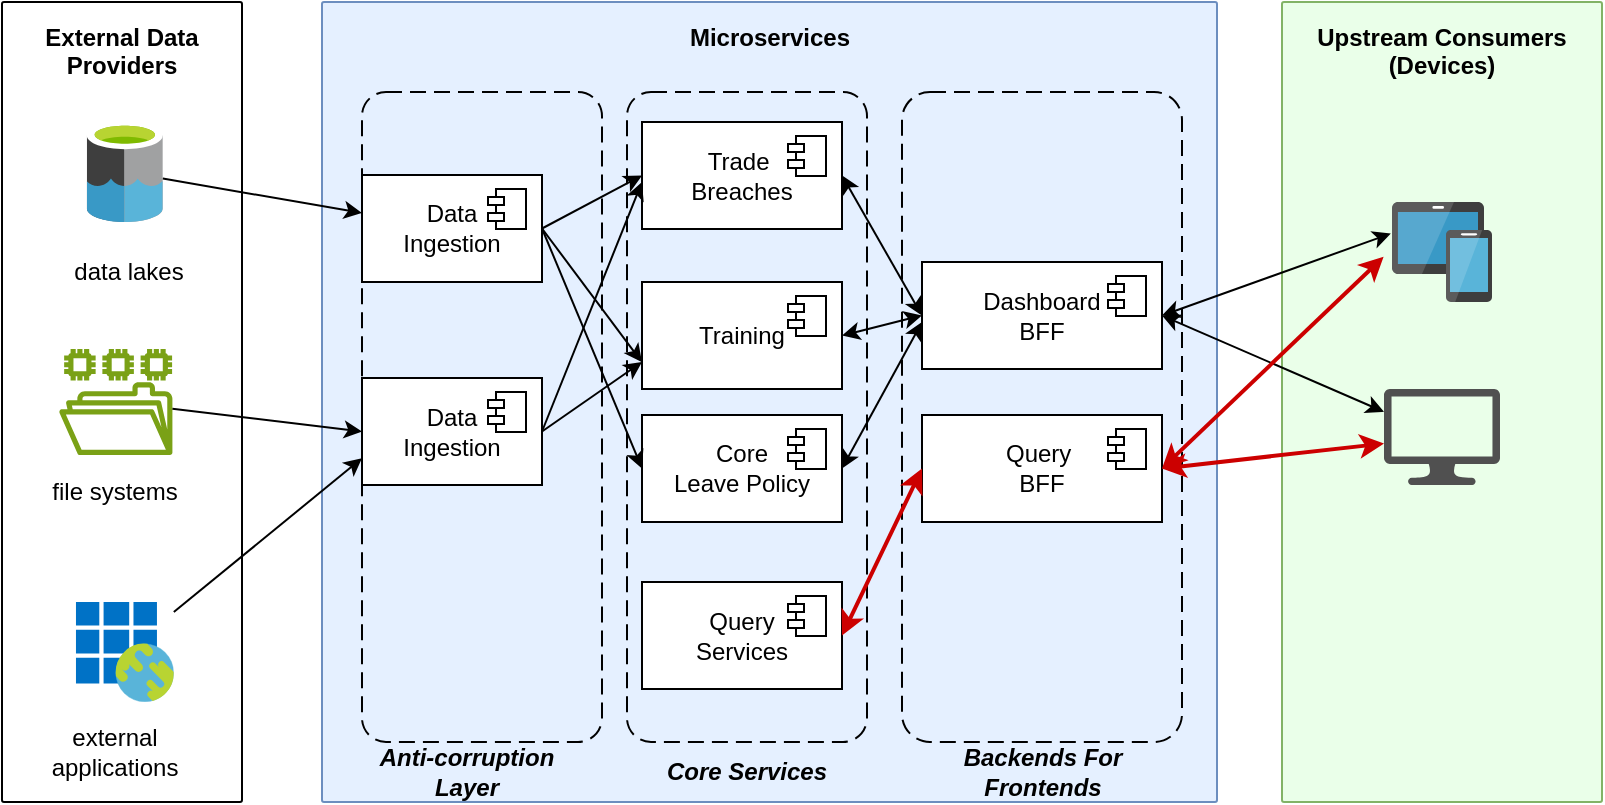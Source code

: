 <mxfile version="24.7.8">
  <diagram name="Page-1" id="pJqnVy787Em578ADHsbe">
    <mxGraphModel dx="1043" dy="506" grid="1" gridSize="10" guides="1" tooltips="1" connect="1" arrows="1" fold="1" page="1" pageScale="1" pageWidth="850" pageHeight="1100" math="0" shadow="0">
      <root>
        <mxCell id="0" />
        <mxCell id="1" parent="0" />
        <mxCell id="h88qQsgsFQjgbhfBecmg-11" value="&lt;b&gt;&lt;font color=&quot;#000000&quot;&gt;External Data&lt;br&gt;Providers&lt;/font&gt;&lt;/b&gt;" style="sketch=0;points=[[0,0,0],[0.25,0,0],[0.5,0,0],[0.75,0,0],[1,0,0],[1,0.25,0],[1,0.5,0],[1,0.75,0],[1,1,0],[0.75,1,0],[0.5,1,0],[0.25,1,0],[0,1,0],[0,0.75,0],[0,0.5,0],[0,0.25,0]];rounded=1;absoluteArcSize=1;arcSize=2;html=1;shadow=0;dashed=0;fontSize=12;align=center;verticalAlign=top;spacing=10;spacingTop=-4;whiteSpace=wrap;" vertex="1" parent="1">
          <mxGeometry x="40" y="40" width="120" height="400" as="geometry" />
        </mxCell>
        <mxCell id="h88qQsgsFQjgbhfBecmg-13" value="" style="image;sketch=0;aspect=fixed;html=1;points=[];align=center;fontSize=12;image=img/lib/mscae/Data_Lake.svg;" vertex="1" parent="1">
          <mxGeometry x="82.41" y="100" width="38" height="50" as="geometry" />
        </mxCell>
        <mxCell id="h88qQsgsFQjgbhfBecmg-14" value="" style="sketch=0;outlineConnect=0;fontColor=#232F3E;gradientColor=none;fillColor=#7AA116;strokeColor=none;dashed=0;verticalLabelPosition=bottom;verticalAlign=top;align=center;html=1;fontSize=12;fontStyle=0;aspect=fixed;pointerEvents=1;shape=mxgraph.aws4.file_system;" vertex="1" parent="1">
          <mxGeometry x="68.59" y="213.5" width="56.63" height="53" as="geometry" />
        </mxCell>
        <mxCell id="h88qQsgsFQjgbhfBecmg-16" value="external applications" style="text;html=1;align=center;verticalAlign=middle;whiteSpace=wrap;rounded=0;" vertex="1" parent="1">
          <mxGeometry x="62.41" y="400" width="69" height="30" as="geometry" />
        </mxCell>
        <mxCell id="h88qQsgsFQjgbhfBecmg-17" value="" style="image;sketch=0;aspect=fixed;html=1;points=[];align=center;fontSize=12;image=img/lib/mscae/Enterprise_Applications.svg;" vertex="1" parent="1">
          <mxGeometry x="76.91" y="340" width="49" height="50" as="geometry" />
        </mxCell>
        <mxCell id="h88qQsgsFQjgbhfBecmg-19" value="file systems" style="text;html=1;align=center;verticalAlign=middle;whiteSpace=wrap;rounded=0;" vertex="1" parent="1">
          <mxGeometry x="62.41" y="270" width="69" height="30" as="geometry" />
        </mxCell>
        <mxCell id="h88qQsgsFQjgbhfBecmg-20" value="data lakes" style="text;html=1;align=center;verticalAlign=middle;whiteSpace=wrap;rounded=0;" vertex="1" parent="1">
          <mxGeometry x="68.59" y="160" width="69" height="30" as="geometry" />
        </mxCell>
        <mxCell id="h88qQsgsFQjgbhfBecmg-21" value="&lt;b&gt;&lt;font color=&quot;#000000&quot;&gt;Upstream Consumers&lt;/font&gt;&lt;/b&gt;&lt;div&gt;&lt;b&gt;&lt;font color=&quot;#000000&quot;&gt;(Devices)&lt;/font&gt;&lt;/b&gt;&lt;/div&gt;" style="sketch=0;points=[[0,0,0],[0.25,0,0],[0.5,0,0],[0.75,0,0],[1,0,0],[1,0.25,0],[1,0.5,0],[1,0.75,0],[1,1,0],[0.75,1,0],[0.5,1,0],[0.25,1,0],[0,1,0],[0,0.75,0],[0,0.5,0],[0,0.25,0]];rounded=1;absoluteArcSize=1;arcSize=2;html=1;strokeColor=#82b366;shadow=0;dashed=0;fontSize=12;align=center;verticalAlign=top;spacing=10;spacingTop=-4;whiteSpace=wrap;fillColor=#EAFFE9;" vertex="1" parent="1">
          <mxGeometry x="680" y="40" width="160" height="400" as="geometry" />
        </mxCell>
        <mxCell id="h88qQsgsFQjgbhfBecmg-22" value="&lt;b&gt;&lt;font color=&quot;#000000&quot;&gt;Microservices&lt;/font&gt;&lt;/b&gt;" style="sketch=0;points=[[0,0,0],[0.25,0,0],[0.5,0,0],[0.75,0,0],[1,0,0],[1,0.25,0],[1,0.5,0],[1,0.75,0],[1,1,0],[0.75,1,0],[0.5,1,0],[0.25,1,0],[0,1,0],[0,0.75,0],[0,0.5,0],[0,0.25,0]];rounded=1;absoluteArcSize=1;arcSize=2;html=1;strokeColor=#6c8ebf;shadow=0;dashed=0;fontSize=12;align=center;verticalAlign=top;spacing=10;spacingTop=-4;whiteSpace=wrap;fillColor=#E5F0FF;" vertex="1" parent="1">
          <mxGeometry x="200" y="40" width="447.5" height="400" as="geometry" />
        </mxCell>
        <mxCell id="h88qQsgsFQjgbhfBecmg-24" value="" style="image;sketch=0;aspect=fixed;html=1;points=[];align=center;fontSize=12;image=img/lib/mscae/Devices_Groups.svg;" vertex="1" parent="1">
          <mxGeometry x="735" y="140" width="50" height="50" as="geometry" />
        </mxCell>
        <mxCell id="h88qQsgsFQjgbhfBecmg-25" value="" style="sketch=0;pointerEvents=1;shadow=0;dashed=0;html=1;strokeColor=none;fillColor=#505050;labelPosition=center;verticalLabelPosition=bottom;verticalAlign=top;outlineConnect=0;align=center;shape=mxgraph.office.devices.lcd_monitor;" vertex="1" parent="1">
          <mxGeometry x="731" y="233.5" width="58" height="48" as="geometry" />
        </mxCell>
        <mxCell id="h88qQsgsFQjgbhfBecmg-28" value="Data&lt;div&gt;Ingestion&lt;/div&gt;" style="html=1;dropTarget=0;whiteSpace=wrap;" vertex="1" parent="1">
          <mxGeometry x="220" y="126.5" width="90" height="53.5" as="geometry" />
        </mxCell>
        <mxCell id="h88qQsgsFQjgbhfBecmg-29" value="" style="shape=module;jettyWidth=8;jettyHeight=4;" vertex="1" parent="h88qQsgsFQjgbhfBecmg-28">
          <mxGeometry x="1" width="19" height="20" relative="1" as="geometry">
            <mxPoint x="-27" y="7" as="offset" />
          </mxGeometry>
        </mxCell>
        <mxCell id="h88qQsgsFQjgbhfBecmg-30" value="Trade&amp;nbsp;&lt;div&gt;Breaches&lt;/div&gt;" style="html=1;dropTarget=0;whiteSpace=wrap;" vertex="1" parent="1">
          <mxGeometry x="360" y="100" width="100" height="53.5" as="geometry" />
        </mxCell>
        <mxCell id="h88qQsgsFQjgbhfBecmg-31" value="" style="shape=module;jettyWidth=8;jettyHeight=4;" vertex="1" parent="h88qQsgsFQjgbhfBecmg-30">
          <mxGeometry x="1" width="19" height="20" relative="1" as="geometry">
            <mxPoint x="-27" y="7" as="offset" />
          </mxGeometry>
        </mxCell>
        <mxCell id="h88qQsgsFQjgbhfBecmg-32" value="Training" style="html=1;dropTarget=0;whiteSpace=wrap;" vertex="1" parent="1">
          <mxGeometry x="360" y="180" width="100" height="53.5" as="geometry" />
        </mxCell>
        <mxCell id="h88qQsgsFQjgbhfBecmg-33" value="" style="shape=module;jettyWidth=8;jettyHeight=4;" vertex="1" parent="h88qQsgsFQjgbhfBecmg-32">
          <mxGeometry x="1" width="19" height="20" relative="1" as="geometry">
            <mxPoint x="-27" y="7" as="offset" />
          </mxGeometry>
        </mxCell>
        <mxCell id="h88qQsgsFQjgbhfBecmg-34" value="Core&lt;div&gt;Leave Policy&lt;/div&gt;" style="html=1;dropTarget=0;whiteSpace=wrap;" vertex="1" parent="1">
          <mxGeometry x="360" y="246.5" width="100" height="53.5" as="geometry" />
        </mxCell>
        <mxCell id="h88qQsgsFQjgbhfBecmg-35" value="" style="shape=module;jettyWidth=8;jettyHeight=4;" vertex="1" parent="h88qQsgsFQjgbhfBecmg-34">
          <mxGeometry x="1" width="19" height="20" relative="1" as="geometry">
            <mxPoint x="-27" y="7" as="offset" />
          </mxGeometry>
        </mxCell>
        <mxCell id="h88qQsgsFQjgbhfBecmg-36" value="&lt;div&gt;Dashboard&lt;/div&gt;&lt;div&gt;BFF&lt;/div&gt;" style="html=1;dropTarget=0;whiteSpace=wrap;" vertex="1" parent="1">
          <mxGeometry x="500" y="170" width="120" height="53.5" as="geometry" />
        </mxCell>
        <mxCell id="h88qQsgsFQjgbhfBecmg-37" value="" style="shape=module;jettyWidth=8;jettyHeight=4;" vertex="1" parent="h88qQsgsFQjgbhfBecmg-36">
          <mxGeometry x="1" width="19" height="20" relative="1" as="geometry">
            <mxPoint x="-27" y="7" as="offset" />
          </mxGeometry>
        </mxCell>
        <mxCell id="h88qQsgsFQjgbhfBecmg-38" value="Query&amp;nbsp;&lt;div&gt;BFF&lt;/div&gt;" style="html=1;dropTarget=0;whiteSpace=wrap;" vertex="1" parent="1">
          <mxGeometry x="500" y="246.5" width="120" height="53.5" as="geometry" />
        </mxCell>
        <mxCell id="h88qQsgsFQjgbhfBecmg-39" value="" style="shape=module;jettyWidth=8;jettyHeight=4;" vertex="1" parent="h88qQsgsFQjgbhfBecmg-38">
          <mxGeometry x="1" width="19" height="20" relative="1" as="geometry">
            <mxPoint x="-27" y="7" as="offset" />
          </mxGeometry>
        </mxCell>
        <mxCell id="h88qQsgsFQjgbhfBecmg-40" value="Query&lt;div&gt;Services&lt;/div&gt;" style="html=1;dropTarget=0;whiteSpace=wrap;" vertex="1" parent="1">
          <mxGeometry x="360" y="330" width="100" height="53.5" as="geometry" />
        </mxCell>
        <mxCell id="h88qQsgsFQjgbhfBecmg-41" value="" style="shape=module;jettyWidth=8;jettyHeight=4;" vertex="1" parent="h88qQsgsFQjgbhfBecmg-40">
          <mxGeometry x="1" width="19" height="20" relative="1" as="geometry">
            <mxPoint x="-27" y="7" as="offset" />
          </mxGeometry>
        </mxCell>
        <mxCell id="h88qQsgsFQjgbhfBecmg-42" value="Data&lt;div&gt;Ingestion&lt;/div&gt;" style="html=1;dropTarget=0;whiteSpace=wrap;" vertex="1" parent="1">
          <mxGeometry x="220" y="228" width="90" height="53.5" as="geometry" />
        </mxCell>
        <mxCell id="h88qQsgsFQjgbhfBecmg-43" value="" style="shape=module;jettyWidth=8;jettyHeight=4;" vertex="1" parent="h88qQsgsFQjgbhfBecmg-42">
          <mxGeometry x="1" width="19" height="20" relative="1" as="geometry">
            <mxPoint x="-27" y="7" as="offset" />
          </mxGeometry>
        </mxCell>
        <mxCell id="h88qQsgsFQjgbhfBecmg-45" value="" style="rounded=1;arcSize=10;dashed=1;strokeColor=#000000;fillColor=none;gradientColor=none;dashPattern=8 4;strokeWidth=1;" vertex="1" parent="1">
          <mxGeometry x="490" y="85" width="140" height="325" as="geometry" />
        </mxCell>
        <mxCell id="h88qQsgsFQjgbhfBecmg-46" value="" style="rounded=1;arcSize=10;dashed=1;strokeColor=#000000;fillColor=none;gradientColor=none;dashPattern=8 4;strokeWidth=1;" vertex="1" parent="1">
          <mxGeometry x="352.5" y="85" width="120" height="325" as="geometry" />
        </mxCell>
        <mxCell id="h88qQsgsFQjgbhfBecmg-47" value="" style="rounded=1;arcSize=10;dashed=1;strokeColor=#000000;fillColor=none;gradientColor=none;dashPattern=8 4;strokeWidth=1;" vertex="1" parent="1">
          <mxGeometry x="220" y="85" width="120" height="325" as="geometry" />
        </mxCell>
        <mxCell id="h88qQsgsFQjgbhfBecmg-48" value="&lt;i&gt;&lt;b&gt;Anti-corruption&lt;/b&gt;&lt;/i&gt;&lt;div&gt;&lt;i&gt;&lt;b&gt;Layer&lt;/b&gt;&lt;/i&gt;&lt;/div&gt;" style="text;html=1;align=center;verticalAlign=middle;whiteSpace=wrap;rounded=0;" vertex="1" parent="1">
          <mxGeometry x="220" y="410" width="105" height="30" as="geometry" />
        </mxCell>
        <mxCell id="h88qQsgsFQjgbhfBecmg-50" value="&lt;b&gt;&lt;i&gt;Backends For&lt;/i&gt;&lt;/b&gt;&lt;div&gt;&lt;b&gt;&lt;i&gt;Frontends&lt;/i&gt;&lt;/b&gt;&lt;/div&gt;" style="text;html=1;align=center;verticalAlign=middle;whiteSpace=wrap;rounded=0;" vertex="1" parent="1">
          <mxGeometry x="507.5" y="410" width="105" height="30" as="geometry" />
        </mxCell>
        <mxCell id="h88qQsgsFQjgbhfBecmg-51" value="" style="endArrow=classic;html=1;rounded=0;" edge="1" parent="1" source="h88qQsgsFQjgbhfBecmg-13" target="h88qQsgsFQjgbhfBecmg-28">
          <mxGeometry width="50" height="50" relative="1" as="geometry">
            <mxPoint x="410" y="290" as="sourcePoint" />
            <mxPoint x="460" y="240" as="targetPoint" />
          </mxGeometry>
        </mxCell>
        <mxCell id="h88qQsgsFQjgbhfBecmg-52" value="" style="endArrow=classic;html=1;rounded=0;entryX=0;entryY=0.5;entryDx=0;entryDy=0;" edge="1" parent="1" source="h88qQsgsFQjgbhfBecmg-14" target="h88qQsgsFQjgbhfBecmg-42">
          <mxGeometry width="50" height="50" relative="1" as="geometry">
            <mxPoint x="410" y="290" as="sourcePoint" />
            <mxPoint x="460" y="240" as="targetPoint" />
          </mxGeometry>
        </mxCell>
        <mxCell id="h88qQsgsFQjgbhfBecmg-53" value="" style="endArrow=classic;html=1;rounded=0;entryX=0;entryY=0.75;entryDx=0;entryDy=0;" edge="1" parent="1" source="h88qQsgsFQjgbhfBecmg-17" target="h88qQsgsFQjgbhfBecmg-42">
          <mxGeometry width="50" height="50" relative="1" as="geometry">
            <mxPoint x="410" y="290" as="sourcePoint" />
            <mxPoint x="460" y="240" as="targetPoint" />
          </mxGeometry>
        </mxCell>
        <mxCell id="h88qQsgsFQjgbhfBecmg-54" value="" style="endArrow=classic;html=1;rounded=0;exitX=1;exitY=0.5;exitDx=0;exitDy=0;entryX=0;entryY=0.5;entryDx=0;entryDy=0;" edge="1" parent="1" source="h88qQsgsFQjgbhfBecmg-28" target="h88qQsgsFQjgbhfBecmg-30">
          <mxGeometry width="50" height="50" relative="1" as="geometry">
            <mxPoint x="410" y="290" as="sourcePoint" />
            <mxPoint x="460" y="240" as="targetPoint" />
          </mxGeometry>
        </mxCell>
        <mxCell id="h88qQsgsFQjgbhfBecmg-55" value="" style="endArrow=classic;html=1;rounded=0;exitX=1;exitY=0.5;exitDx=0;exitDy=0;entryX=0;entryY=0.75;entryDx=0;entryDy=0;" edge="1" parent="1" source="h88qQsgsFQjgbhfBecmg-28" target="h88qQsgsFQjgbhfBecmg-32">
          <mxGeometry width="50" height="50" relative="1" as="geometry">
            <mxPoint x="410" y="290" as="sourcePoint" />
            <mxPoint x="460" y="240" as="targetPoint" />
          </mxGeometry>
        </mxCell>
        <mxCell id="h88qQsgsFQjgbhfBecmg-58" value="" style="endArrow=classic;html=1;rounded=0;exitX=1;exitY=0.5;exitDx=0;exitDy=0;entryX=0;entryY=0.5;entryDx=0;entryDy=0;" edge="1" parent="1" source="h88qQsgsFQjgbhfBecmg-28" target="h88qQsgsFQjgbhfBecmg-34">
          <mxGeometry width="50" height="50" relative="1" as="geometry">
            <mxPoint x="410" y="290" as="sourcePoint" />
            <mxPoint x="460" y="240" as="targetPoint" />
          </mxGeometry>
        </mxCell>
        <mxCell id="h88qQsgsFQjgbhfBecmg-59" value="" style="endArrow=classic;html=1;rounded=0;exitX=1;exitY=0.5;exitDx=0;exitDy=0;" edge="1" parent="1" source="h88qQsgsFQjgbhfBecmg-42">
          <mxGeometry width="50" height="50" relative="1" as="geometry">
            <mxPoint x="410" y="290" as="sourcePoint" />
            <mxPoint x="360" y="130" as="targetPoint" />
          </mxGeometry>
        </mxCell>
        <mxCell id="h88qQsgsFQjgbhfBecmg-60" value="" style="endArrow=classic;html=1;rounded=0;exitX=1;exitY=0.5;exitDx=0;exitDy=0;" edge="1" parent="1" source="h88qQsgsFQjgbhfBecmg-42">
          <mxGeometry width="50" height="50" relative="1" as="geometry">
            <mxPoint x="410" y="290" as="sourcePoint" />
            <mxPoint x="360" y="220" as="targetPoint" />
          </mxGeometry>
        </mxCell>
        <mxCell id="h88qQsgsFQjgbhfBecmg-62" value="" style="endArrow=classic;startArrow=classic;html=1;rounded=0;entryX=1;entryY=0.5;entryDx=0;entryDy=0;exitX=0;exitY=0.5;exitDx=0;exitDy=0;" edge="1" parent="1" source="h88qQsgsFQjgbhfBecmg-36" target="h88qQsgsFQjgbhfBecmg-30">
          <mxGeometry width="50" height="50" relative="1" as="geometry">
            <mxPoint x="410" y="290" as="sourcePoint" />
            <mxPoint x="460" y="240" as="targetPoint" />
          </mxGeometry>
        </mxCell>
        <mxCell id="h88qQsgsFQjgbhfBecmg-63" value="" style="endArrow=classic;startArrow=classic;html=1;rounded=0;entryX=0;entryY=0.5;entryDx=0;entryDy=0;exitX=1;exitY=0.5;exitDx=0;exitDy=0;" edge="1" parent="1" source="h88qQsgsFQjgbhfBecmg-32" target="h88qQsgsFQjgbhfBecmg-36">
          <mxGeometry width="50" height="50" relative="1" as="geometry">
            <mxPoint x="410" y="290" as="sourcePoint" />
            <mxPoint x="460" y="240" as="targetPoint" />
          </mxGeometry>
        </mxCell>
        <mxCell id="h88qQsgsFQjgbhfBecmg-64" value="" style="endArrow=classic;startArrow=classic;html=1;rounded=0;exitX=1;exitY=0.5;exitDx=0;exitDy=0;" edge="1" parent="1" source="h88qQsgsFQjgbhfBecmg-34">
          <mxGeometry width="50" height="50" relative="1" as="geometry">
            <mxPoint x="410" y="290" as="sourcePoint" />
            <mxPoint x="500" y="200" as="targetPoint" />
          </mxGeometry>
        </mxCell>
        <mxCell id="h88qQsgsFQjgbhfBecmg-66" value="" style="endArrow=classic;startArrow=classic;html=1;rounded=0;exitX=1;exitY=0.5;exitDx=0;exitDy=0;entryX=0;entryY=0.5;entryDx=0;entryDy=0;strokeColor=#CC0000;strokeWidth=2;" edge="1" parent="1" source="h88qQsgsFQjgbhfBecmg-40" target="h88qQsgsFQjgbhfBecmg-38">
          <mxGeometry width="50" height="50" relative="1" as="geometry">
            <mxPoint x="410" y="290" as="sourcePoint" />
            <mxPoint x="460" y="240" as="targetPoint" />
          </mxGeometry>
        </mxCell>
        <mxCell id="h88qQsgsFQjgbhfBecmg-67" value="" style="endArrow=classic;startArrow=classic;html=1;rounded=0;entryX=-0.012;entryY=0.316;entryDx=0;entryDy=0;entryPerimeter=0;exitX=1;exitY=0.5;exitDx=0;exitDy=0;" edge="1" parent="1" source="h88qQsgsFQjgbhfBecmg-36" target="h88qQsgsFQjgbhfBecmg-24">
          <mxGeometry width="50" height="50" relative="1" as="geometry">
            <mxPoint x="410" y="290" as="sourcePoint" />
            <mxPoint x="460" y="240" as="targetPoint" />
          </mxGeometry>
        </mxCell>
        <mxCell id="h88qQsgsFQjgbhfBecmg-68" value="" style="endArrow=classic;startArrow=classic;html=1;rounded=0;exitX=1;exitY=0.5;exitDx=0;exitDy=0;" edge="1" parent="1" source="h88qQsgsFQjgbhfBecmg-36" target="h88qQsgsFQjgbhfBecmg-25">
          <mxGeometry width="50" height="50" relative="1" as="geometry">
            <mxPoint x="410" y="290" as="sourcePoint" />
            <mxPoint x="460" y="240" as="targetPoint" />
          </mxGeometry>
        </mxCell>
        <mxCell id="h88qQsgsFQjgbhfBecmg-69" value="" style="endArrow=classic;startArrow=classic;html=1;rounded=0;entryX=-0.084;entryY=0.548;entryDx=0;entryDy=0;entryPerimeter=0;exitX=1;exitY=0.5;exitDx=0;exitDy=0;strokeColor=#CC0000;strokeWidth=2;" edge="1" parent="1" source="h88qQsgsFQjgbhfBecmg-38" target="h88qQsgsFQjgbhfBecmg-24">
          <mxGeometry width="50" height="50" relative="1" as="geometry">
            <mxPoint x="410" y="290" as="sourcePoint" />
            <mxPoint x="460" y="240" as="targetPoint" />
          </mxGeometry>
        </mxCell>
        <mxCell id="h88qQsgsFQjgbhfBecmg-70" value="" style="endArrow=classic;startArrow=classic;html=1;rounded=0;exitX=1;exitY=0.5;exitDx=0;exitDy=0;strokeColor=#CC0000;strokeWidth=2;" edge="1" parent="1" source="h88qQsgsFQjgbhfBecmg-38" target="h88qQsgsFQjgbhfBecmg-25">
          <mxGeometry width="50" height="50" relative="1" as="geometry">
            <mxPoint x="410" y="290" as="sourcePoint" />
            <mxPoint x="460" y="240" as="targetPoint" />
          </mxGeometry>
        </mxCell>
        <mxCell id="h88qQsgsFQjgbhfBecmg-71" value="&lt;b&gt;&lt;i&gt;Core Services&lt;/i&gt;&lt;/b&gt;" style="text;html=1;align=center;verticalAlign=middle;whiteSpace=wrap;rounded=0;" vertex="1" parent="1">
          <mxGeometry x="360" y="410" width="105" height="30" as="geometry" />
        </mxCell>
      </root>
    </mxGraphModel>
  </diagram>
</mxfile>
